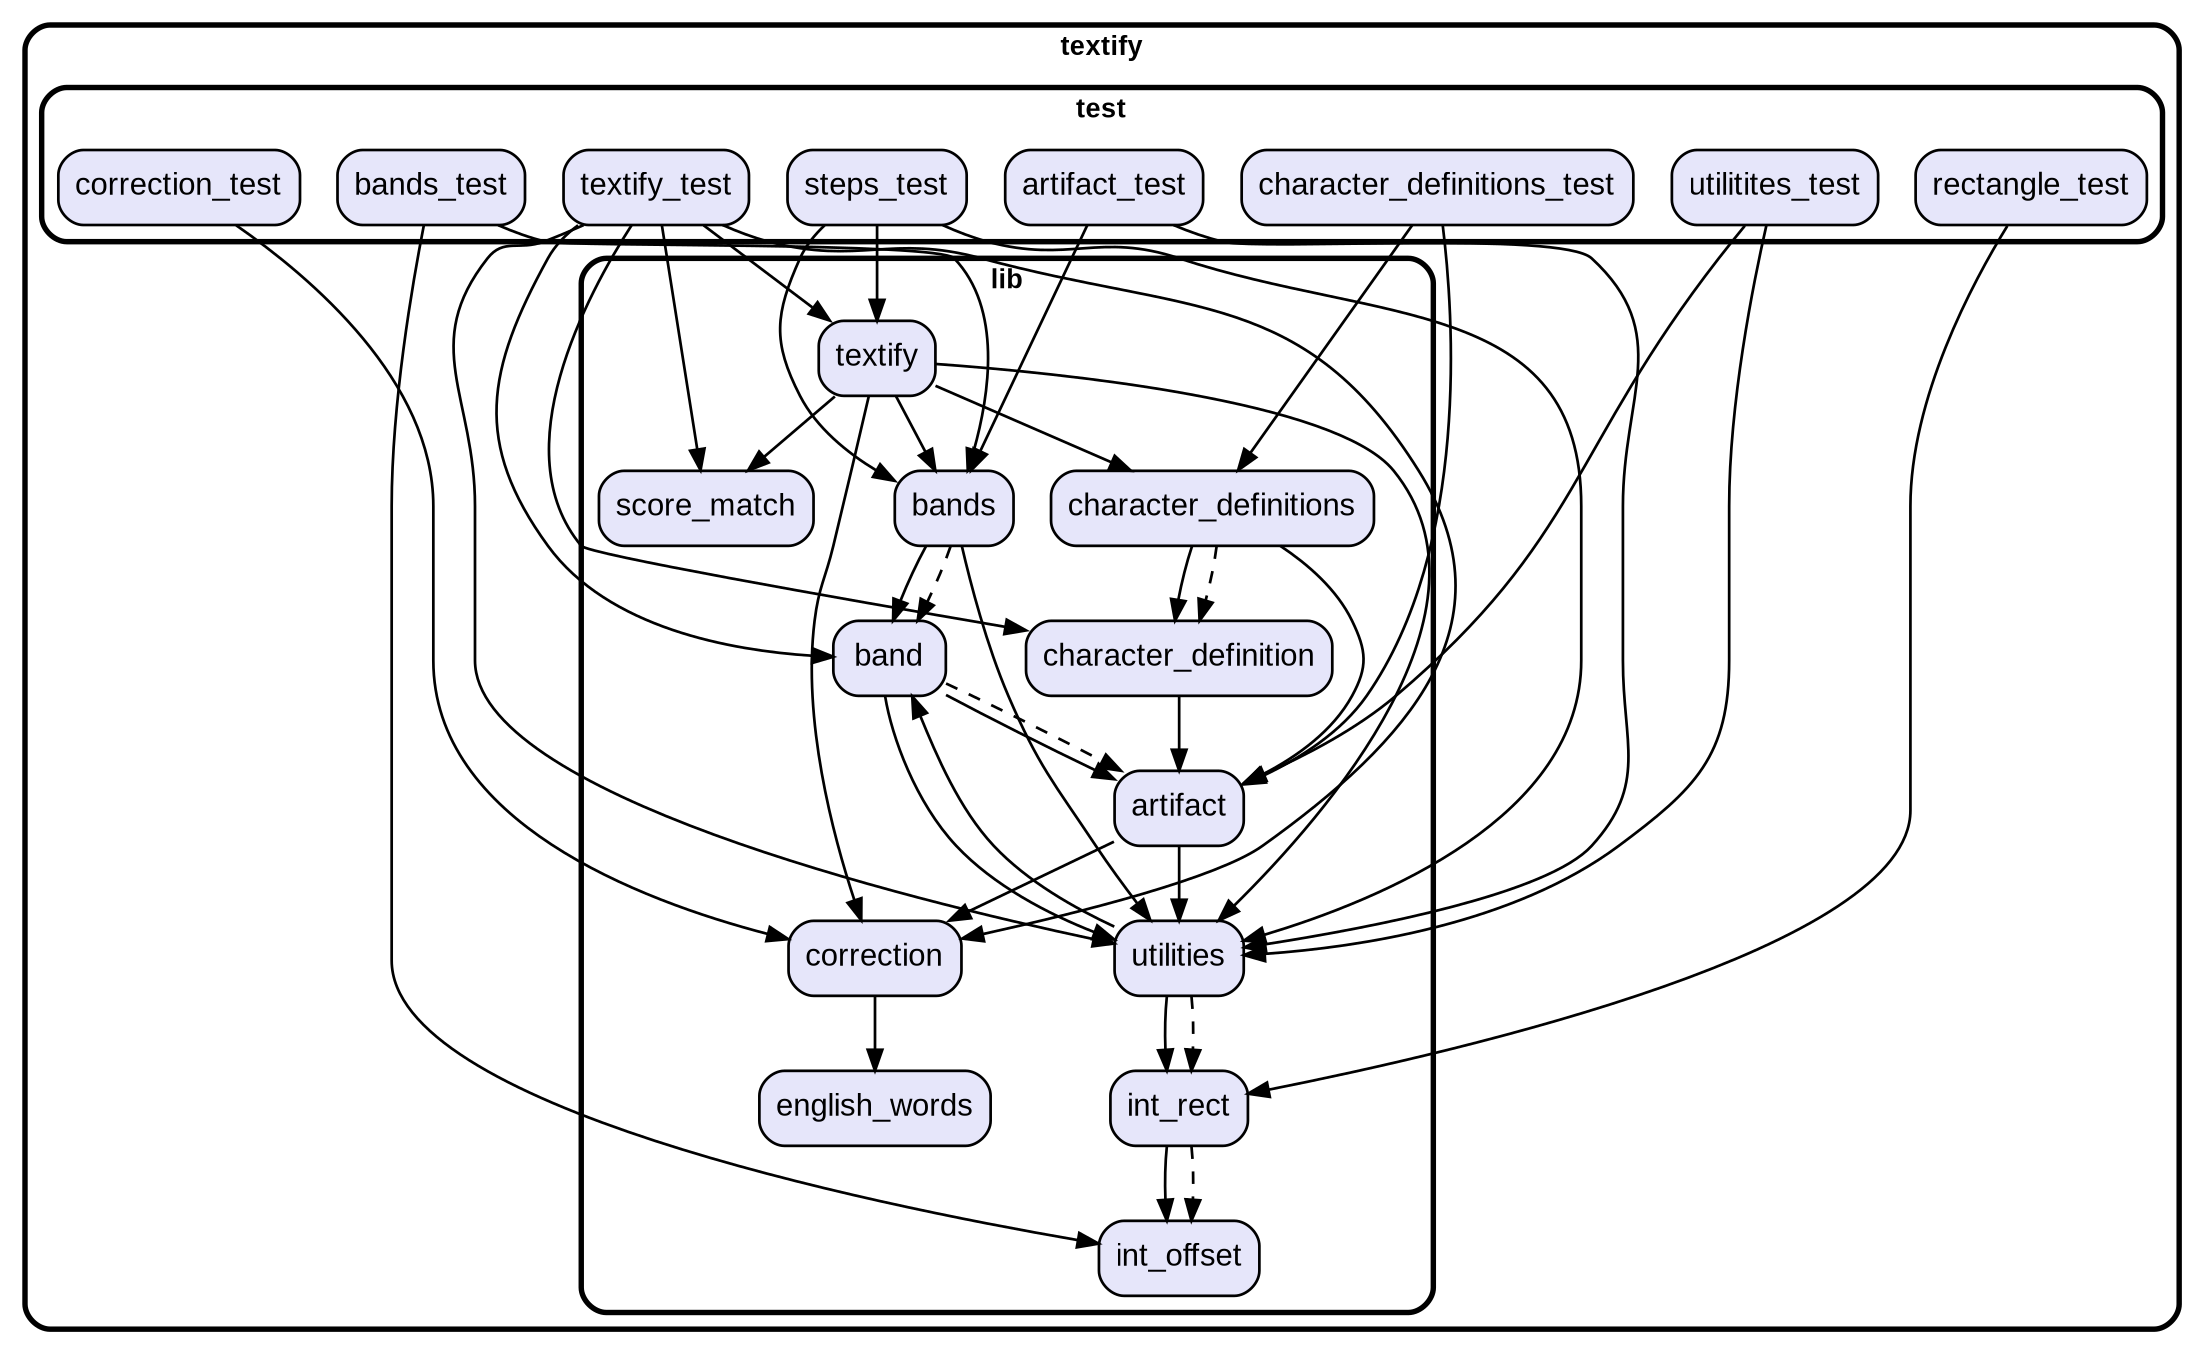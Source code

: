 digraph "" {
  graph [style=rounded fontname="Arial Black" fontsize=13 penwidth=2.6];
  node [shape=rect style="filled,rounded" fontname=Arial fontsize=15 fillcolor=Lavender penwidth=1.3];
  edge [penwidth=1.3];
  "/test/textify_test.dart" [label="textify_test"];
  "/test/bands_test.dart" [label="bands_test"];
  "/test/correction_test.dart" [label="correction_test"];
  "/test/rectangle_test.dart" [label="rectangle_test"];
  "/test/artifact_test.dart" [label="artifact_test"];
  "/test/utilitites_test.dart" [label="utilitites_test"];
  "/test/character_definitions_test.dart" [label="character_definitions_test"];
  "/test/steps_test.dart" [label="steps_test"];
  "/lib/band.dart" [label="band"];
  "/lib/artifact.dart" [label="artifact"];
  "/lib/score_match.dart" [label="score_match"];
  "/lib/character_definition.dart" [label="character_definition"];
  "/lib/int_rect.dart" [label="int_rect"];
  "/lib/textify.dart" [label="textify"];
  "/lib/utilities.dart" [label="utilities"];
  "/lib/character_definitions.dart" [label="character_definitions"];
  "/lib/correction.dart" [label="correction"];
  "/lib/english_words.dart" [label="english_words"];
  "/lib/int_offset.dart" [label="int_offset"];
  "/lib/bands.dart" [label="bands"];
  subgraph "cluster~" {
    label="textify";
    subgraph "cluster~/test" {
      label="test";
      "/test/textify_test.dart";
      "/test/bands_test.dart";
      "/test/correction_test.dart";
      "/test/rectangle_test.dart";
      "/test/artifact_test.dart";
      "/test/utilitites_test.dart";
      "/test/character_definitions_test.dart";
      "/test/steps_test.dart";
    }
    subgraph "cluster~/lib" {
      label="lib";
      "/lib/band.dart";
      "/lib/artifact.dart";
      "/lib/score_match.dart";
      "/lib/character_definition.dart";
      "/lib/int_rect.dart";
      "/lib/textify.dart";
      "/lib/utilities.dart";
      "/lib/character_definitions.dart";
      "/lib/correction.dart";
      "/lib/english_words.dart";
      "/lib/int_offset.dart";
      "/lib/bands.dart";
    }
  }
  "/test/textify_test.dart" -> "/lib/band.dart";
  "/test/textify_test.dart" -> "/lib/character_definition.dart";
  "/test/textify_test.dart" -> "/lib/correction.dart";
  "/test/textify_test.dart" -> "/lib/score_match.dart";
  "/test/textify_test.dart" -> "/lib/textify.dart";
  "/test/textify_test.dart" -> "/lib/utilities.dart";
  "/test/bands_test.dart" -> "/lib/bands.dart";
  "/test/bands_test.dart" -> "/lib/int_offset.dart";
  "/test/correction_test.dart" -> "/lib/correction.dart";
  "/test/rectangle_test.dart" -> "/lib/int_rect.dart";
  "/test/artifact_test.dart" -> "/lib/bands.dart";
  "/test/artifact_test.dart" -> "/lib/utilities.dart";
  "/test/utilitites_test.dart" -> "/lib/artifact.dart";
  "/test/utilitites_test.dart" -> "/lib/utilities.dart";
  "/test/character_definitions_test.dart" -> "/lib/artifact.dart";
  "/test/character_definitions_test.dart" -> "/lib/character_definitions.dart";
  "/test/steps_test.dart" -> "/lib/bands.dart";
  "/test/steps_test.dart" -> "/lib/textify.dart";
  "/test/steps_test.dart" -> "/lib/utilities.dart";
  "/lib/band.dart" -> "/lib/artifact.dart";
  "/lib/band.dart" -> "/lib/utilities.dart";
  "/lib/band.dart" -> "/lib/artifact.dart" [style=dashed];
  "/lib/artifact.dart" -> "/lib/correction.dart";
  "/lib/artifact.dart" -> "/lib/utilities.dart";
  "/lib/character_definition.dart" -> "/lib/artifact.dart";
  "/lib/int_rect.dart" -> "/lib/int_offset.dart";
  "/lib/int_rect.dart" -> "/lib/int_offset.dart" [style=dashed];
  "/lib/textify.dart" -> "/lib/bands.dart";
  "/lib/textify.dart" -> "/lib/character_definitions.dart";
  "/lib/textify.dart" -> "/lib/correction.dart";
  "/lib/textify.dart" -> "/lib/score_match.dart";
  "/lib/textify.dart" -> "/lib/utilities.dart";
  "/lib/utilities.dart" -> "/lib/band.dart";
  "/lib/utilities.dart" -> "/lib/int_rect.dart";
  "/lib/utilities.dart" -> "/lib/int_rect.dart" [style=dashed];
  "/lib/character_definitions.dart" -> "/lib/artifact.dart";
  "/lib/character_definitions.dart" -> "/lib/character_definition.dart";
  "/lib/character_definitions.dart" -> "/lib/character_definition.dart" [style=dashed];
  "/lib/correction.dart" -> "/lib/english_words.dart";
  "/lib/bands.dart" -> "/lib/band.dart";
  "/lib/bands.dart" -> "/lib/utilities.dart";
  "/lib/bands.dart" -> "/lib/band.dart" [style=dashed];
}
